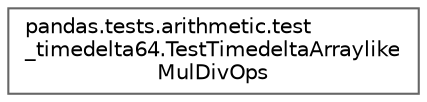 digraph "Graphical Class Hierarchy"
{
 // LATEX_PDF_SIZE
  bgcolor="transparent";
  edge [fontname=Helvetica,fontsize=10,labelfontname=Helvetica,labelfontsize=10];
  node [fontname=Helvetica,fontsize=10,shape=box,height=0.2,width=0.4];
  rankdir="LR";
  Node0 [id="Node000000",label="pandas.tests.arithmetic.test\l_timedelta64.TestTimedeltaArraylike\lMulDivOps",height=0.2,width=0.4,color="grey40", fillcolor="white", style="filled",URL="$d6/d24/classpandas_1_1tests_1_1arithmetic_1_1test__timedelta64_1_1TestTimedeltaArraylikeMulDivOps.html",tooltip=" "];
}
